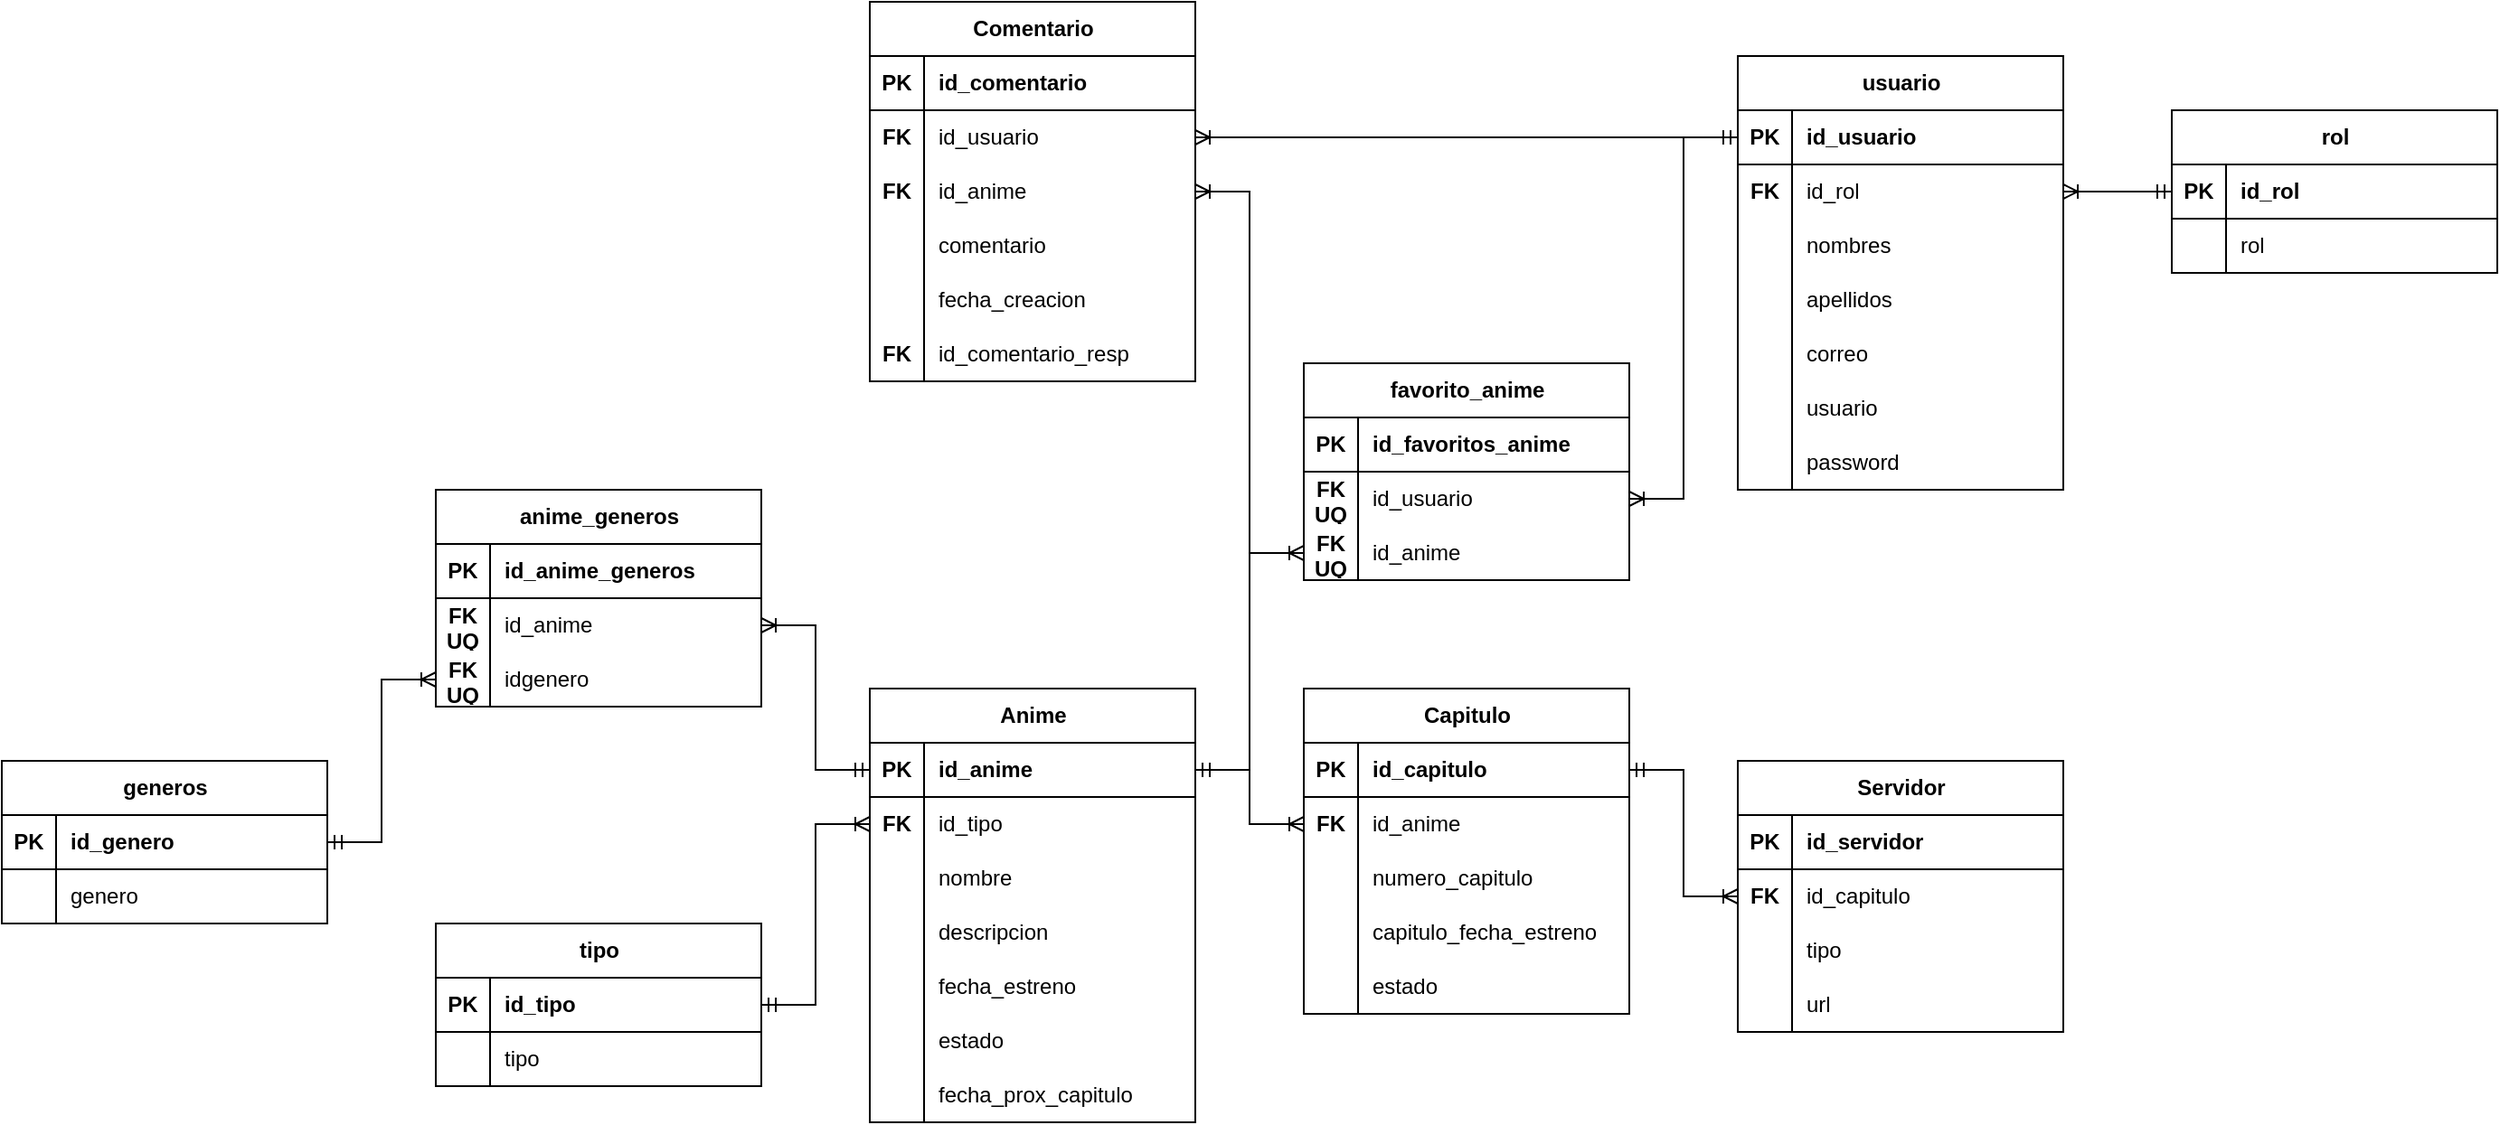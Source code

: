 <mxfile version="24.8.6">
  <diagram name="Página-1" id="NL3j0D9ZaCJG5upllOU4">
    <mxGraphModel dx="1434" dy="780" grid="1" gridSize="10" guides="1" tooltips="1" connect="1" arrows="1" fold="1" page="1" pageScale="1" pageWidth="827" pageHeight="1169" math="0" shadow="0">
      <root>
        <mxCell id="0" />
        <mxCell id="1" parent="0" />
        <mxCell id="rg1meWoK_nYqhzs-s4ua-1" value="usuario" style="shape=table;startSize=30;container=1;collapsible=1;childLayout=tableLayout;fixedRows=1;rowLines=0;fontStyle=1;align=center;resizeLast=1;html=1;shadow=0;" parent="1" vertex="1">
          <mxGeometry x="1350" y="120" width="180" height="240" as="geometry" />
        </mxCell>
        <mxCell id="rg1meWoK_nYqhzs-s4ua-2" value="" style="shape=tableRow;horizontal=0;startSize=0;swimlaneHead=0;swimlaneBody=0;fillColor=none;collapsible=0;dropTarget=0;points=[[0,0.5],[1,0.5]];portConstraint=eastwest;top=0;left=0;right=0;bottom=1;" parent="rg1meWoK_nYqhzs-s4ua-1" vertex="1">
          <mxGeometry y="30" width="180" height="30" as="geometry" />
        </mxCell>
        <mxCell id="rg1meWoK_nYqhzs-s4ua-3" value="PK" style="shape=partialRectangle;connectable=0;fillColor=none;top=0;left=0;bottom=0;right=0;fontStyle=1;overflow=hidden;whiteSpace=wrap;html=1;" parent="rg1meWoK_nYqhzs-s4ua-2" vertex="1">
          <mxGeometry width="30" height="30" as="geometry">
            <mxRectangle width="30" height="30" as="alternateBounds" />
          </mxGeometry>
        </mxCell>
        <mxCell id="rg1meWoK_nYqhzs-s4ua-4" value="id_usuario" style="shape=partialRectangle;connectable=0;fillColor=none;top=0;left=0;bottom=0;right=0;align=left;spacingLeft=6;fontStyle=1;overflow=hidden;whiteSpace=wrap;html=1;" parent="rg1meWoK_nYqhzs-s4ua-2" vertex="1">
          <mxGeometry x="30" width="150" height="30" as="geometry">
            <mxRectangle width="150" height="30" as="alternateBounds" />
          </mxGeometry>
        </mxCell>
        <mxCell id="rg1meWoK_nYqhzs-s4ua-11" value="" style="shape=tableRow;horizontal=0;startSize=0;swimlaneHead=0;swimlaneBody=0;fillColor=none;collapsible=0;dropTarget=0;points=[[0,0.5],[1,0.5]];portConstraint=eastwest;top=0;left=0;right=0;bottom=0;" parent="rg1meWoK_nYqhzs-s4ua-1" vertex="1">
          <mxGeometry y="60" width="180" height="30" as="geometry" />
        </mxCell>
        <mxCell id="rg1meWoK_nYqhzs-s4ua-12" value="&lt;b style=&quot;border-color: var(--border-color);&quot;&gt;FK&lt;/b&gt;" style="shape=partialRectangle;connectable=0;fillColor=none;top=0;left=0;bottom=0;right=0;editable=1;overflow=hidden;whiteSpace=wrap;html=1;" parent="rg1meWoK_nYqhzs-s4ua-11" vertex="1">
          <mxGeometry width="30" height="30" as="geometry">
            <mxRectangle width="30" height="30" as="alternateBounds" />
          </mxGeometry>
        </mxCell>
        <mxCell id="rg1meWoK_nYqhzs-s4ua-13" value="id_rol" style="shape=partialRectangle;connectable=0;fillColor=none;top=0;left=0;bottom=0;right=0;align=left;spacingLeft=6;overflow=hidden;whiteSpace=wrap;html=1;" parent="rg1meWoK_nYqhzs-s4ua-11" vertex="1">
          <mxGeometry x="30" width="150" height="30" as="geometry">
            <mxRectangle width="150" height="30" as="alternateBounds" />
          </mxGeometry>
        </mxCell>
        <mxCell id="rg1meWoK_nYqhzs-s4ua-27" value="" style="shape=tableRow;horizontal=0;startSize=0;swimlaneHead=0;swimlaneBody=0;fillColor=none;collapsible=0;dropTarget=0;points=[[0,0.5],[1,0.5]];portConstraint=eastwest;top=0;left=0;right=0;bottom=0;" parent="rg1meWoK_nYqhzs-s4ua-1" vertex="1">
          <mxGeometry y="90" width="180" height="30" as="geometry" />
        </mxCell>
        <mxCell id="rg1meWoK_nYqhzs-s4ua-28" value="" style="shape=partialRectangle;connectable=0;fillColor=none;top=0;left=0;bottom=0;right=0;editable=1;overflow=hidden;whiteSpace=wrap;html=1;" parent="rg1meWoK_nYqhzs-s4ua-27" vertex="1">
          <mxGeometry width="30" height="30" as="geometry">
            <mxRectangle width="30" height="30" as="alternateBounds" />
          </mxGeometry>
        </mxCell>
        <mxCell id="rg1meWoK_nYqhzs-s4ua-29" value="nombres" style="shape=partialRectangle;connectable=0;fillColor=none;top=0;left=0;bottom=0;right=0;align=left;spacingLeft=6;overflow=hidden;whiteSpace=wrap;html=1;" parent="rg1meWoK_nYqhzs-s4ua-27" vertex="1">
          <mxGeometry x="30" width="150" height="30" as="geometry">
            <mxRectangle width="150" height="30" as="alternateBounds" />
          </mxGeometry>
        </mxCell>
        <mxCell id="rg1meWoK_nYqhzs-s4ua-30" value="" style="shape=tableRow;horizontal=0;startSize=0;swimlaneHead=0;swimlaneBody=0;fillColor=none;collapsible=0;dropTarget=0;points=[[0,0.5],[1,0.5]];portConstraint=eastwest;top=0;left=0;right=0;bottom=0;" parent="rg1meWoK_nYqhzs-s4ua-1" vertex="1">
          <mxGeometry y="120" width="180" height="30" as="geometry" />
        </mxCell>
        <mxCell id="rg1meWoK_nYqhzs-s4ua-31" value="" style="shape=partialRectangle;connectable=0;fillColor=none;top=0;left=0;bottom=0;right=0;editable=1;overflow=hidden;whiteSpace=wrap;html=1;" parent="rg1meWoK_nYqhzs-s4ua-30" vertex="1">
          <mxGeometry width="30" height="30" as="geometry">
            <mxRectangle width="30" height="30" as="alternateBounds" />
          </mxGeometry>
        </mxCell>
        <mxCell id="rg1meWoK_nYqhzs-s4ua-32" value="apellidos" style="shape=partialRectangle;connectable=0;fillColor=none;top=0;left=0;bottom=0;right=0;align=left;spacingLeft=6;overflow=hidden;whiteSpace=wrap;html=1;" parent="rg1meWoK_nYqhzs-s4ua-30" vertex="1">
          <mxGeometry x="30" width="150" height="30" as="geometry">
            <mxRectangle width="150" height="30" as="alternateBounds" />
          </mxGeometry>
        </mxCell>
        <mxCell id="rg1meWoK_nYqhzs-s4ua-139" value="" style="shape=tableRow;horizontal=0;startSize=0;swimlaneHead=0;swimlaneBody=0;fillColor=none;collapsible=0;dropTarget=0;points=[[0,0.5],[1,0.5]];portConstraint=eastwest;top=0;left=0;right=0;bottom=0;" parent="rg1meWoK_nYqhzs-s4ua-1" vertex="1">
          <mxGeometry y="150" width="180" height="30" as="geometry" />
        </mxCell>
        <mxCell id="rg1meWoK_nYqhzs-s4ua-140" value="" style="shape=partialRectangle;connectable=0;fillColor=none;top=0;left=0;bottom=0;right=0;editable=1;overflow=hidden;whiteSpace=wrap;html=1;" parent="rg1meWoK_nYqhzs-s4ua-139" vertex="1">
          <mxGeometry width="30" height="30" as="geometry">
            <mxRectangle width="30" height="30" as="alternateBounds" />
          </mxGeometry>
        </mxCell>
        <mxCell id="rg1meWoK_nYqhzs-s4ua-141" value="correo" style="shape=partialRectangle;connectable=0;fillColor=none;top=0;left=0;bottom=0;right=0;align=left;spacingLeft=6;overflow=hidden;whiteSpace=wrap;html=1;" parent="rg1meWoK_nYqhzs-s4ua-139" vertex="1">
          <mxGeometry x="30" width="150" height="30" as="geometry">
            <mxRectangle width="150" height="30" as="alternateBounds" />
          </mxGeometry>
        </mxCell>
        <mxCell id="rhfE1sh0Un3qD3vmc02K-45" value="" style="shape=tableRow;horizontal=0;startSize=0;swimlaneHead=0;swimlaneBody=0;fillColor=none;collapsible=0;dropTarget=0;points=[[0,0.5],[1,0.5]];portConstraint=eastwest;top=0;left=0;right=0;bottom=0;" parent="rg1meWoK_nYqhzs-s4ua-1" vertex="1">
          <mxGeometry y="180" width="180" height="30" as="geometry" />
        </mxCell>
        <mxCell id="rhfE1sh0Un3qD3vmc02K-46" value="" style="shape=partialRectangle;connectable=0;fillColor=none;top=0;left=0;bottom=0;right=0;editable=1;overflow=hidden;whiteSpace=wrap;html=1;" parent="rhfE1sh0Un3qD3vmc02K-45" vertex="1">
          <mxGeometry width="30" height="30" as="geometry">
            <mxRectangle width="30" height="30" as="alternateBounds" />
          </mxGeometry>
        </mxCell>
        <mxCell id="rhfE1sh0Un3qD3vmc02K-47" value="usuario" style="shape=partialRectangle;connectable=0;fillColor=none;top=0;left=0;bottom=0;right=0;align=left;spacingLeft=6;overflow=hidden;whiteSpace=wrap;html=1;" parent="rhfE1sh0Un3qD3vmc02K-45" vertex="1">
          <mxGeometry x="30" width="150" height="30" as="geometry">
            <mxRectangle width="150" height="30" as="alternateBounds" />
          </mxGeometry>
        </mxCell>
        <mxCell id="rg1meWoK_nYqhzs-s4ua-142" value="" style="shape=tableRow;horizontal=0;startSize=0;swimlaneHead=0;swimlaneBody=0;fillColor=none;collapsible=0;dropTarget=0;points=[[0,0.5],[1,0.5]];portConstraint=eastwest;top=0;left=0;right=0;bottom=0;" parent="rg1meWoK_nYqhzs-s4ua-1" vertex="1">
          <mxGeometry y="210" width="180" height="30" as="geometry" />
        </mxCell>
        <mxCell id="rg1meWoK_nYqhzs-s4ua-143" value="" style="shape=partialRectangle;connectable=0;fillColor=none;top=0;left=0;bottom=0;right=0;editable=1;overflow=hidden;whiteSpace=wrap;html=1;" parent="rg1meWoK_nYqhzs-s4ua-142" vertex="1">
          <mxGeometry width="30" height="30" as="geometry">
            <mxRectangle width="30" height="30" as="alternateBounds" />
          </mxGeometry>
        </mxCell>
        <mxCell id="rg1meWoK_nYqhzs-s4ua-144" value="password" style="shape=partialRectangle;connectable=0;fillColor=none;top=0;left=0;bottom=0;right=0;align=left;spacingLeft=6;overflow=hidden;whiteSpace=wrap;html=1;" parent="rg1meWoK_nYqhzs-s4ua-142" vertex="1">
          <mxGeometry x="30" width="150" height="30" as="geometry">
            <mxRectangle width="150" height="30" as="alternateBounds" />
          </mxGeometry>
        </mxCell>
        <mxCell id="rg1meWoK_nYqhzs-s4ua-14" value="Anime" style="shape=table;startSize=30;container=1;collapsible=1;childLayout=tableLayout;fixedRows=1;rowLines=0;fontStyle=1;align=center;resizeLast=1;html=1;" parent="1" vertex="1">
          <mxGeometry x="870" y="470" width="180" height="240" as="geometry" />
        </mxCell>
        <mxCell id="rg1meWoK_nYqhzs-s4ua-15" value="" style="shape=tableRow;horizontal=0;startSize=0;swimlaneHead=0;swimlaneBody=0;fillColor=none;collapsible=0;dropTarget=0;points=[[0,0.5],[1,0.5]];portConstraint=eastwest;top=0;left=0;right=0;bottom=1;" parent="rg1meWoK_nYqhzs-s4ua-14" vertex="1">
          <mxGeometry y="30" width="180" height="30" as="geometry" />
        </mxCell>
        <mxCell id="rg1meWoK_nYqhzs-s4ua-16" value="PK" style="shape=partialRectangle;connectable=0;fillColor=none;top=0;left=0;bottom=0;right=0;fontStyle=1;overflow=hidden;whiteSpace=wrap;html=1;" parent="rg1meWoK_nYqhzs-s4ua-15" vertex="1">
          <mxGeometry width="30" height="30" as="geometry">
            <mxRectangle width="30" height="30" as="alternateBounds" />
          </mxGeometry>
        </mxCell>
        <mxCell id="rg1meWoK_nYqhzs-s4ua-17" value="id_anime" style="shape=partialRectangle;connectable=0;fillColor=none;top=0;left=0;bottom=0;right=0;align=left;spacingLeft=6;fontStyle=1;overflow=hidden;whiteSpace=wrap;html=1;" parent="rg1meWoK_nYqhzs-s4ua-15" vertex="1">
          <mxGeometry x="30" width="150" height="30" as="geometry">
            <mxRectangle width="150" height="30" as="alternateBounds" />
          </mxGeometry>
        </mxCell>
        <mxCell id="rg1meWoK_nYqhzs-s4ua-18" value="" style="shape=tableRow;horizontal=0;startSize=0;swimlaneHead=0;swimlaneBody=0;fillColor=none;collapsible=0;dropTarget=0;points=[[0,0.5],[1,0.5]];portConstraint=eastwest;top=0;left=0;right=0;bottom=0;" parent="rg1meWoK_nYqhzs-s4ua-14" vertex="1">
          <mxGeometry y="60" width="180" height="30" as="geometry" />
        </mxCell>
        <mxCell id="rg1meWoK_nYqhzs-s4ua-19" value="&lt;b style=&quot;border-color: var(--border-color);&quot;&gt;FK&lt;/b&gt;" style="shape=partialRectangle;connectable=0;fillColor=none;top=0;left=0;bottom=0;right=0;editable=1;overflow=hidden;whiteSpace=wrap;html=1;" parent="rg1meWoK_nYqhzs-s4ua-18" vertex="1">
          <mxGeometry width="30" height="30" as="geometry">
            <mxRectangle width="30" height="30" as="alternateBounds" />
          </mxGeometry>
        </mxCell>
        <mxCell id="rg1meWoK_nYqhzs-s4ua-20" value="id_tipo" style="shape=partialRectangle;connectable=0;fillColor=none;top=0;left=0;bottom=0;right=0;align=left;spacingLeft=6;overflow=hidden;whiteSpace=wrap;html=1;" parent="rg1meWoK_nYqhzs-s4ua-18" vertex="1">
          <mxGeometry x="30" width="150" height="30" as="geometry">
            <mxRectangle width="150" height="30" as="alternateBounds" />
          </mxGeometry>
        </mxCell>
        <mxCell id="rg1meWoK_nYqhzs-s4ua-21" value="" style="shape=tableRow;horizontal=0;startSize=0;swimlaneHead=0;swimlaneBody=0;fillColor=none;collapsible=0;dropTarget=0;points=[[0,0.5],[1,0.5]];portConstraint=eastwest;top=0;left=0;right=0;bottom=0;" parent="rg1meWoK_nYqhzs-s4ua-14" vertex="1">
          <mxGeometry y="90" width="180" height="30" as="geometry" />
        </mxCell>
        <mxCell id="rg1meWoK_nYqhzs-s4ua-22" value="" style="shape=partialRectangle;connectable=0;fillColor=none;top=0;left=0;bottom=0;right=0;editable=1;overflow=hidden;whiteSpace=wrap;html=1;" parent="rg1meWoK_nYqhzs-s4ua-21" vertex="1">
          <mxGeometry width="30" height="30" as="geometry">
            <mxRectangle width="30" height="30" as="alternateBounds" />
          </mxGeometry>
        </mxCell>
        <mxCell id="rg1meWoK_nYqhzs-s4ua-23" value="nombre" style="shape=partialRectangle;connectable=0;fillColor=none;top=0;left=0;bottom=0;right=0;align=left;spacingLeft=6;overflow=hidden;whiteSpace=wrap;html=1;" parent="rg1meWoK_nYqhzs-s4ua-21" vertex="1">
          <mxGeometry x="30" width="150" height="30" as="geometry">
            <mxRectangle width="150" height="30" as="alternateBounds" />
          </mxGeometry>
        </mxCell>
        <mxCell id="rg1meWoK_nYqhzs-s4ua-24" value="" style="shape=tableRow;horizontal=0;startSize=0;swimlaneHead=0;swimlaneBody=0;fillColor=none;collapsible=0;dropTarget=0;points=[[0,0.5],[1,0.5]];portConstraint=eastwest;top=0;left=0;right=0;bottom=0;" parent="rg1meWoK_nYqhzs-s4ua-14" vertex="1">
          <mxGeometry y="120" width="180" height="30" as="geometry" />
        </mxCell>
        <mxCell id="rg1meWoK_nYqhzs-s4ua-25" value="" style="shape=partialRectangle;connectable=0;fillColor=none;top=0;left=0;bottom=0;right=0;editable=1;overflow=hidden;whiteSpace=wrap;html=1;" parent="rg1meWoK_nYqhzs-s4ua-24" vertex="1">
          <mxGeometry width="30" height="30" as="geometry">
            <mxRectangle width="30" height="30" as="alternateBounds" />
          </mxGeometry>
        </mxCell>
        <mxCell id="rg1meWoK_nYqhzs-s4ua-26" value="descripcion" style="shape=partialRectangle;connectable=0;fillColor=none;top=0;left=0;bottom=0;right=0;align=left;spacingLeft=6;overflow=hidden;whiteSpace=wrap;html=1;" parent="rg1meWoK_nYqhzs-s4ua-24" vertex="1">
          <mxGeometry x="30" width="150" height="30" as="geometry">
            <mxRectangle width="150" height="30" as="alternateBounds" />
          </mxGeometry>
        </mxCell>
        <mxCell id="WDnofz78Pe2h-S-FUAp6-77" value="" style="shape=tableRow;horizontal=0;startSize=0;swimlaneHead=0;swimlaneBody=0;fillColor=none;collapsible=0;dropTarget=0;points=[[0,0.5],[1,0.5]];portConstraint=eastwest;top=0;left=0;right=0;bottom=0;" parent="rg1meWoK_nYqhzs-s4ua-14" vertex="1">
          <mxGeometry y="150" width="180" height="30" as="geometry" />
        </mxCell>
        <mxCell id="WDnofz78Pe2h-S-FUAp6-78" value="" style="shape=partialRectangle;connectable=0;fillColor=none;top=0;left=0;bottom=0;right=0;editable=1;overflow=hidden;whiteSpace=wrap;html=1;" parent="WDnofz78Pe2h-S-FUAp6-77" vertex="1">
          <mxGeometry width="30" height="30" as="geometry">
            <mxRectangle width="30" height="30" as="alternateBounds" />
          </mxGeometry>
        </mxCell>
        <mxCell id="WDnofz78Pe2h-S-FUAp6-79" value="fecha_estreno" style="shape=partialRectangle;connectable=0;fillColor=none;top=0;left=0;bottom=0;right=0;align=left;spacingLeft=6;overflow=hidden;whiteSpace=wrap;html=1;" parent="WDnofz78Pe2h-S-FUAp6-77" vertex="1">
          <mxGeometry x="30" width="150" height="30" as="geometry">
            <mxRectangle width="150" height="30" as="alternateBounds" />
          </mxGeometry>
        </mxCell>
        <mxCell id="rg1meWoK_nYqhzs-s4ua-33" value="" style="shape=tableRow;horizontal=0;startSize=0;swimlaneHead=0;swimlaneBody=0;fillColor=none;collapsible=0;dropTarget=0;points=[[0,0.5],[1,0.5]];portConstraint=eastwest;top=0;left=0;right=0;bottom=0;" parent="rg1meWoK_nYqhzs-s4ua-14" vertex="1">
          <mxGeometry y="180" width="180" height="30" as="geometry" />
        </mxCell>
        <mxCell id="rg1meWoK_nYqhzs-s4ua-34" value="" style="shape=partialRectangle;connectable=0;fillColor=none;top=0;left=0;bottom=0;right=0;editable=1;overflow=hidden;whiteSpace=wrap;html=1;" parent="rg1meWoK_nYqhzs-s4ua-33" vertex="1">
          <mxGeometry width="30" height="30" as="geometry">
            <mxRectangle width="30" height="30" as="alternateBounds" />
          </mxGeometry>
        </mxCell>
        <mxCell id="rg1meWoK_nYqhzs-s4ua-35" value="estado" style="shape=partialRectangle;connectable=0;fillColor=none;top=0;left=0;bottom=0;right=0;align=left;spacingLeft=6;overflow=hidden;whiteSpace=wrap;html=1;" parent="rg1meWoK_nYqhzs-s4ua-33" vertex="1">
          <mxGeometry x="30" width="150" height="30" as="geometry">
            <mxRectangle width="150" height="30" as="alternateBounds" />
          </mxGeometry>
        </mxCell>
        <mxCell id="-SBsQ-SHqt3UTnk3-c8H-41" value="" style="shape=tableRow;horizontal=0;startSize=0;swimlaneHead=0;swimlaneBody=0;fillColor=none;collapsible=0;dropTarget=0;points=[[0,0.5],[1,0.5]];portConstraint=eastwest;top=0;left=0;right=0;bottom=0;" vertex="1" parent="rg1meWoK_nYqhzs-s4ua-14">
          <mxGeometry y="210" width="180" height="30" as="geometry" />
        </mxCell>
        <mxCell id="-SBsQ-SHqt3UTnk3-c8H-42" value="" style="shape=partialRectangle;connectable=0;fillColor=none;top=0;left=0;bottom=0;right=0;editable=1;overflow=hidden;whiteSpace=wrap;html=1;" vertex="1" parent="-SBsQ-SHqt3UTnk3-c8H-41">
          <mxGeometry width="30" height="30" as="geometry">
            <mxRectangle width="30" height="30" as="alternateBounds" />
          </mxGeometry>
        </mxCell>
        <mxCell id="-SBsQ-SHqt3UTnk3-c8H-43" value="fecha_prox_capitulo" style="shape=partialRectangle;connectable=0;fillColor=none;top=0;left=0;bottom=0;right=0;align=left;spacingLeft=6;overflow=hidden;whiteSpace=wrap;html=1;" vertex="1" parent="-SBsQ-SHqt3UTnk3-c8H-41">
          <mxGeometry x="30" width="150" height="30" as="geometry">
            <mxRectangle width="150" height="30" as="alternateBounds" />
          </mxGeometry>
        </mxCell>
        <mxCell id="rg1meWoK_nYqhzs-s4ua-70" value="anime_generos" style="shape=table;startSize=30;container=1;collapsible=1;childLayout=tableLayout;fixedRows=1;rowLines=0;fontStyle=1;align=center;resizeLast=1;html=1;" parent="1" vertex="1">
          <mxGeometry x="630" y="360" width="180" height="120" as="geometry" />
        </mxCell>
        <mxCell id="rg1meWoK_nYqhzs-s4ua-71" value="" style="shape=tableRow;horizontal=0;startSize=0;swimlaneHead=0;swimlaneBody=0;fillColor=none;collapsible=0;dropTarget=0;points=[[0,0.5],[1,0.5]];portConstraint=eastwest;top=0;left=0;right=0;bottom=1;" parent="rg1meWoK_nYqhzs-s4ua-70" vertex="1">
          <mxGeometry y="30" width="180" height="30" as="geometry" />
        </mxCell>
        <mxCell id="rg1meWoK_nYqhzs-s4ua-72" value="PK" style="shape=partialRectangle;connectable=0;fillColor=none;top=0;left=0;bottom=0;right=0;fontStyle=1;overflow=hidden;whiteSpace=wrap;html=1;" parent="rg1meWoK_nYqhzs-s4ua-71" vertex="1">
          <mxGeometry width="30" height="30" as="geometry">
            <mxRectangle width="30" height="30" as="alternateBounds" />
          </mxGeometry>
        </mxCell>
        <mxCell id="rg1meWoK_nYqhzs-s4ua-73" value="id_anime_generos" style="shape=partialRectangle;connectable=0;fillColor=none;top=0;left=0;bottom=0;right=0;align=left;spacingLeft=6;fontStyle=1;overflow=hidden;whiteSpace=wrap;html=1;" parent="rg1meWoK_nYqhzs-s4ua-71" vertex="1">
          <mxGeometry x="30" width="150" height="30" as="geometry">
            <mxRectangle width="150" height="30" as="alternateBounds" />
          </mxGeometry>
        </mxCell>
        <mxCell id="rg1meWoK_nYqhzs-s4ua-74" value="" style="shape=tableRow;horizontal=0;startSize=0;swimlaneHead=0;swimlaneBody=0;fillColor=none;collapsible=0;dropTarget=0;points=[[0,0.5],[1,0.5]];portConstraint=eastwest;top=0;left=0;right=0;bottom=0;" parent="rg1meWoK_nYqhzs-s4ua-70" vertex="1">
          <mxGeometry y="60" width="180" height="30" as="geometry" />
        </mxCell>
        <mxCell id="rg1meWoK_nYqhzs-s4ua-75" value="&lt;b&gt;FK UQ&lt;/b&gt;" style="shape=partialRectangle;connectable=0;fillColor=none;top=0;left=0;bottom=0;right=0;editable=1;overflow=hidden;whiteSpace=wrap;html=1;" parent="rg1meWoK_nYqhzs-s4ua-74" vertex="1">
          <mxGeometry width="30" height="30" as="geometry">
            <mxRectangle width="30" height="30" as="alternateBounds" />
          </mxGeometry>
        </mxCell>
        <mxCell id="rg1meWoK_nYqhzs-s4ua-76" value="id_anime" style="shape=partialRectangle;connectable=0;fillColor=none;top=0;left=0;bottom=0;right=0;align=left;spacingLeft=6;overflow=hidden;whiteSpace=wrap;html=1;" parent="rg1meWoK_nYqhzs-s4ua-74" vertex="1">
          <mxGeometry x="30" width="150" height="30" as="geometry">
            <mxRectangle width="150" height="30" as="alternateBounds" />
          </mxGeometry>
        </mxCell>
        <mxCell id="WDnofz78Pe2h-S-FUAp6-80" value="" style="shape=tableRow;horizontal=0;startSize=0;swimlaneHead=0;swimlaneBody=0;fillColor=none;collapsible=0;dropTarget=0;points=[[0,0.5],[1,0.5]];portConstraint=eastwest;top=0;left=0;right=0;bottom=0;" parent="rg1meWoK_nYqhzs-s4ua-70" vertex="1">
          <mxGeometry y="90" width="180" height="30" as="geometry" />
        </mxCell>
        <mxCell id="WDnofz78Pe2h-S-FUAp6-81" value="&lt;b&gt;FK UQ&lt;/b&gt;" style="shape=partialRectangle;connectable=0;fillColor=none;top=0;left=0;bottom=0;right=0;editable=1;overflow=hidden;whiteSpace=wrap;html=1;" parent="WDnofz78Pe2h-S-FUAp6-80" vertex="1">
          <mxGeometry width="30" height="30" as="geometry">
            <mxRectangle width="30" height="30" as="alternateBounds" />
          </mxGeometry>
        </mxCell>
        <mxCell id="WDnofz78Pe2h-S-FUAp6-82" value="idgenero" style="shape=partialRectangle;connectable=0;fillColor=none;top=0;left=0;bottom=0;right=0;align=left;spacingLeft=6;overflow=hidden;whiteSpace=wrap;html=1;" parent="WDnofz78Pe2h-S-FUAp6-80" vertex="1">
          <mxGeometry x="30" width="150" height="30" as="geometry">
            <mxRectangle width="150" height="30" as="alternateBounds" />
          </mxGeometry>
        </mxCell>
        <mxCell id="rg1meWoK_nYqhzs-s4ua-84" value="generos" style="shape=table;startSize=30;container=1;collapsible=1;childLayout=tableLayout;fixedRows=1;rowLines=0;fontStyle=1;align=center;resizeLast=1;html=1;" parent="1" vertex="1">
          <mxGeometry x="390" y="510" width="180" height="90" as="geometry" />
        </mxCell>
        <mxCell id="rg1meWoK_nYqhzs-s4ua-85" value="" style="shape=tableRow;horizontal=0;startSize=0;swimlaneHead=0;swimlaneBody=0;fillColor=none;collapsible=0;dropTarget=0;points=[[0,0.5],[1,0.5]];portConstraint=eastwest;top=0;left=0;right=0;bottom=1;" parent="rg1meWoK_nYqhzs-s4ua-84" vertex="1">
          <mxGeometry y="30" width="180" height="30" as="geometry" />
        </mxCell>
        <mxCell id="rg1meWoK_nYqhzs-s4ua-86" value="PK" style="shape=partialRectangle;connectable=0;fillColor=none;top=0;left=0;bottom=0;right=0;fontStyle=1;overflow=hidden;whiteSpace=wrap;html=1;" parent="rg1meWoK_nYqhzs-s4ua-85" vertex="1">
          <mxGeometry width="30" height="30" as="geometry">
            <mxRectangle width="30" height="30" as="alternateBounds" />
          </mxGeometry>
        </mxCell>
        <mxCell id="rg1meWoK_nYqhzs-s4ua-87" value="id_genero" style="shape=partialRectangle;connectable=0;fillColor=none;top=0;left=0;bottom=0;right=0;align=left;spacingLeft=6;fontStyle=1;overflow=hidden;whiteSpace=wrap;html=1;" parent="rg1meWoK_nYqhzs-s4ua-85" vertex="1">
          <mxGeometry x="30" width="150" height="30" as="geometry">
            <mxRectangle width="150" height="30" as="alternateBounds" />
          </mxGeometry>
        </mxCell>
        <mxCell id="rg1meWoK_nYqhzs-s4ua-88" value="" style="shape=tableRow;horizontal=0;startSize=0;swimlaneHead=0;swimlaneBody=0;fillColor=none;collapsible=0;dropTarget=0;points=[[0,0.5],[1,0.5]];portConstraint=eastwest;top=0;left=0;right=0;bottom=0;" parent="rg1meWoK_nYqhzs-s4ua-84" vertex="1">
          <mxGeometry y="60" width="180" height="30" as="geometry" />
        </mxCell>
        <mxCell id="rg1meWoK_nYqhzs-s4ua-89" value="" style="shape=partialRectangle;connectable=0;fillColor=none;top=0;left=0;bottom=0;right=0;editable=1;overflow=hidden;whiteSpace=wrap;html=1;" parent="rg1meWoK_nYqhzs-s4ua-88" vertex="1">
          <mxGeometry width="30" height="30" as="geometry">
            <mxRectangle width="30" height="30" as="alternateBounds" />
          </mxGeometry>
        </mxCell>
        <mxCell id="rg1meWoK_nYqhzs-s4ua-90" value="genero" style="shape=partialRectangle;connectable=0;fillColor=none;top=0;left=0;bottom=0;right=0;align=left;spacingLeft=6;overflow=hidden;whiteSpace=wrap;html=1;" parent="rg1meWoK_nYqhzs-s4ua-88" vertex="1">
          <mxGeometry x="30" width="150" height="30" as="geometry">
            <mxRectangle width="150" height="30" as="alternateBounds" />
          </mxGeometry>
        </mxCell>
        <mxCell id="rg1meWoK_nYqhzs-s4ua-92" value="Capitulo" style="shape=table;startSize=30;container=1;collapsible=1;childLayout=tableLayout;fixedRows=1;rowLines=0;fontStyle=1;align=center;resizeLast=1;html=1;" parent="1" vertex="1">
          <mxGeometry x="1110" y="470" width="180" height="180" as="geometry" />
        </mxCell>
        <mxCell id="rg1meWoK_nYqhzs-s4ua-93" value="" style="shape=tableRow;horizontal=0;startSize=0;swimlaneHead=0;swimlaneBody=0;fillColor=none;collapsible=0;dropTarget=0;points=[[0,0.5],[1,0.5]];portConstraint=eastwest;top=0;left=0;right=0;bottom=1;" parent="rg1meWoK_nYqhzs-s4ua-92" vertex="1">
          <mxGeometry y="30" width="180" height="30" as="geometry" />
        </mxCell>
        <mxCell id="rg1meWoK_nYqhzs-s4ua-94" value="PK" style="shape=partialRectangle;connectable=0;fillColor=none;top=0;left=0;bottom=0;right=0;fontStyle=1;overflow=hidden;whiteSpace=wrap;html=1;" parent="rg1meWoK_nYqhzs-s4ua-93" vertex="1">
          <mxGeometry width="30" height="30" as="geometry">
            <mxRectangle width="30" height="30" as="alternateBounds" />
          </mxGeometry>
        </mxCell>
        <mxCell id="rg1meWoK_nYqhzs-s4ua-95" value="id_capitulo" style="shape=partialRectangle;connectable=0;fillColor=none;top=0;left=0;bottom=0;right=0;align=left;spacingLeft=6;fontStyle=1;overflow=hidden;whiteSpace=wrap;html=1;" parent="rg1meWoK_nYqhzs-s4ua-93" vertex="1">
          <mxGeometry x="30" width="150" height="30" as="geometry">
            <mxRectangle width="150" height="30" as="alternateBounds" />
          </mxGeometry>
        </mxCell>
        <mxCell id="rg1meWoK_nYqhzs-s4ua-96" value="" style="shape=tableRow;horizontal=0;startSize=0;swimlaneHead=0;swimlaneBody=0;fillColor=none;collapsible=0;dropTarget=0;points=[[0,0.5],[1,0.5]];portConstraint=eastwest;top=0;left=0;right=0;bottom=0;" parent="rg1meWoK_nYqhzs-s4ua-92" vertex="1">
          <mxGeometry y="60" width="180" height="30" as="geometry" />
        </mxCell>
        <mxCell id="rg1meWoK_nYqhzs-s4ua-97" value="&lt;b style=&quot;border-color: var(--border-color);&quot;&gt;FK&lt;/b&gt;" style="shape=partialRectangle;connectable=0;fillColor=none;top=0;left=0;bottom=0;right=0;editable=1;overflow=hidden;whiteSpace=wrap;html=1;" parent="rg1meWoK_nYqhzs-s4ua-96" vertex="1">
          <mxGeometry width="30" height="30" as="geometry">
            <mxRectangle width="30" height="30" as="alternateBounds" />
          </mxGeometry>
        </mxCell>
        <mxCell id="rg1meWoK_nYqhzs-s4ua-98" value="id_anime" style="shape=partialRectangle;connectable=0;fillColor=none;top=0;left=0;bottom=0;right=0;align=left;spacingLeft=6;overflow=hidden;whiteSpace=wrap;html=1;" parent="rg1meWoK_nYqhzs-s4ua-96" vertex="1">
          <mxGeometry x="30" width="150" height="30" as="geometry">
            <mxRectangle width="150" height="30" as="alternateBounds" />
          </mxGeometry>
        </mxCell>
        <mxCell id="rg1meWoK_nYqhzs-s4ua-99" value="" style="shape=tableRow;horizontal=0;startSize=0;swimlaneHead=0;swimlaneBody=0;fillColor=none;collapsible=0;dropTarget=0;points=[[0,0.5],[1,0.5]];portConstraint=eastwest;top=0;left=0;right=0;bottom=0;" parent="rg1meWoK_nYqhzs-s4ua-92" vertex="1">
          <mxGeometry y="90" width="180" height="30" as="geometry" />
        </mxCell>
        <mxCell id="rg1meWoK_nYqhzs-s4ua-100" value="" style="shape=partialRectangle;connectable=0;fillColor=none;top=0;left=0;bottom=0;right=0;editable=1;overflow=hidden;whiteSpace=wrap;html=1;" parent="rg1meWoK_nYqhzs-s4ua-99" vertex="1">
          <mxGeometry width="30" height="30" as="geometry">
            <mxRectangle width="30" height="30" as="alternateBounds" />
          </mxGeometry>
        </mxCell>
        <mxCell id="rg1meWoK_nYqhzs-s4ua-101" value="numero_capitulo" style="shape=partialRectangle;connectable=0;fillColor=none;top=0;left=0;bottom=0;right=0;align=left;spacingLeft=6;overflow=hidden;whiteSpace=wrap;html=1;" parent="rg1meWoK_nYqhzs-s4ua-99" vertex="1">
          <mxGeometry x="30" width="150" height="30" as="geometry">
            <mxRectangle width="150" height="30" as="alternateBounds" />
          </mxGeometry>
        </mxCell>
        <mxCell id="rg1meWoK_nYqhzs-s4ua-102" value="" style="shape=tableRow;horizontal=0;startSize=0;swimlaneHead=0;swimlaneBody=0;fillColor=none;collapsible=0;dropTarget=0;points=[[0,0.5],[1,0.5]];portConstraint=eastwest;top=0;left=0;right=0;bottom=0;" parent="rg1meWoK_nYqhzs-s4ua-92" vertex="1">
          <mxGeometry y="120" width="180" height="30" as="geometry" />
        </mxCell>
        <mxCell id="rg1meWoK_nYqhzs-s4ua-103" value="" style="shape=partialRectangle;connectable=0;fillColor=none;top=0;left=0;bottom=0;right=0;editable=1;overflow=hidden;whiteSpace=wrap;html=1;" parent="rg1meWoK_nYqhzs-s4ua-102" vertex="1">
          <mxGeometry width="30" height="30" as="geometry">
            <mxRectangle width="30" height="30" as="alternateBounds" />
          </mxGeometry>
        </mxCell>
        <mxCell id="rg1meWoK_nYqhzs-s4ua-104" value="capitulo_fecha_estreno" style="shape=partialRectangle;connectable=0;fillColor=none;top=0;left=0;bottom=0;right=0;align=left;spacingLeft=6;overflow=hidden;whiteSpace=wrap;html=1;" parent="rg1meWoK_nYqhzs-s4ua-102" vertex="1">
          <mxGeometry x="30" width="150" height="30" as="geometry">
            <mxRectangle width="150" height="30" as="alternateBounds" />
          </mxGeometry>
        </mxCell>
        <mxCell id="rhfE1sh0Un3qD3vmc02K-53" value="" style="shape=tableRow;horizontal=0;startSize=0;swimlaneHead=0;swimlaneBody=0;fillColor=none;collapsible=0;dropTarget=0;points=[[0,0.5],[1,0.5]];portConstraint=eastwest;top=0;left=0;right=0;bottom=0;" parent="rg1meWoK_nYqhzs-s4ua-92" vertex="1">
          <mxGeometry y="150" width="180" height="30" as="geometry" />
        </mxCell>
        <mxCell id="rhfE1sh0Un3qD3vmc02K-54" value="" style="shape=partialRectangle;connectable=0;fillColor=none;top=0;left=0;bottom=0;right=0;editable=1;overflow=hidden;whiteSpace=wrap;html=1;" parent="rhfE1sh0Un3qD3vmc02K-53" vertex="1">
          <mxGeometry width="30" height="30" as="geometry">
            <mxRectangle width="30" height="30" as="alternateBounds" />
          </mxGeometry>
        </mxCell>
        <mxCell id="rhfE1sh0Un3qD3vmc02K-55" value="estado" style="shape=partialRectangle;connectable=0;fillColor=none;top=0;left=0;bottom=0;right=0;align=left;spacingLeft=6;overflow=hidden;whiteSpace=wrap;html=1;" parent="rhfE1sh0Un3qD3vmc02K-53" vertex="1">
          <mxGeometry x="30" width="150" height="30" as="geometry">
            <mxRectangle width="150" height="30" as="alternateBounds" />
          </mxGeometry>
        </mxCell>
        <mxCell id="rg1meWoK_nYqhzs-s4ua-111" value="Servidor" style="shape=table;startSize=30;container=1;collapsible=1;childLayout=tableLayout;fixedRows=1;rowLines=0;fontStyle=1;align=center;resizeLast=1;html=1;" parent="1" vertex="1">
          <mxGeometry x="1350" y="510" width="180" height="150" as="geometry" />
        </mxCell>
        <mxCell id="rg1meWoK_nYqhzs-s4ua-112" value="" style="shape=tableRow;horizontal=0;startSize=0;swimlaneHead=0;swimlaneBody=0;fillColor=none;collapsible=0;dropTarget=0;points=[[0,0.5],[1,0.5]];portConstraint=eastwest;top=0;left=0;right=0;bottom=1;" parent="rg1meWoK_nYqhzs-s4ua-111" vertex="1">
          <mxGeometry y="30" width="180" height="30" as="geometry" />
        </mxCell>
        <mxCell id="rg1meWoK_nYqhzs-s4ua-113" value="PK" style="shape=partialRectangle;connectable=0;fillColor=none;top=0;left=0;bottom=0;right=0;fontStyle=1;overflow=hidden;whiteSpace=wrap;html=1;" parent="rg1meWoK_nYqhzs-s4ua-112" vertex="1">
          <mxGeometry width="30" height="30" as="geometry">
            <mxRectangle width="30" height="30" as="alternateBounds" />
          </mxGeometry>
        </mxCell>
        <mxCell id="rg1meWoK_nYqhzs-s4ua-114" value="id_servidor" style="shape=partialRectangle;connectable=0;fillColor=none;top=0;left=0;bottom=0;right=0;align=left;spacingLeft=6;fontStyle=1;overflow=hidden;whiteSpace=wrap;html=1;" parent="rg1meWoK_nYqhzs-s4ua-112" vertex="1">
          <mxGeometry x="30" width="150" height="30" as="geometry">
            <mxRectangle width="150" height="30" as="alternateBounds" />
          </mxGeometry>
        </mxCell>
        <mxCell id="rg1meWoK_nYqhzs-s4ua-115" value="" style="shape=tableRow;horizontal=0;startSize=0;swimlaneHead=0;swimlaneBody=0;fillColor=none;collapsible=0;dropTarget=0;points=[[0,0.5],[1,0.5]];portConstraint=eastwest;top=0;left=0;right=0;bottom=0;" parent="rg1meWoK_nYqhzs-s4ua-111" vertex="1">
          <mxGeometry y="60" width="180" height="30" as="geometry" />
        </mxCell>
        <mxCell id="rg1meWoK_nYqhzs-s4ua-116" value="&lt;b&gt;FK&lt;/b&gt;" style="shape=partialRectangle;connectable=0;fillColor=none;top=0;left=0;bottom=0;right=0;editable=1;overflow=hidden;whiteSpace=wrap;html=1;" parent="rg1meWoK_nYqhzs-s4ua-115" vertex="1">
          <mxGeometry width="30" height="30" as="geometry">
            <mxRectangle width="30" height="30" as="alternateBounds" />
          </mxGeometry>
        </mxCell>
        <mxCell id="rg1meWoK_nYqhzs-s4ua-117" value="id_capitulo" style="shape=partialRectangle;connectable=0;fillColor=none;top=0;left=0;bottom=0;right=0;align=left;spacingLeft=6;overflow=hidden;whiteSpace=wrap;html=1;" parent="rg1meWoK_nYqhzs-s4ua-115" vertex="1">
          <mxGeometry x="30" width="150" height="30" as="geometry">
            <mxRectangle width="150" height="30" as="alternateBounds" />
          </mxGeometry>
        </mxCell>
        <mxCell id="WDnofz78Pe2h-S-FUAp6-61" value="" style="shape=tableRow;horizontal=0;startSize=0;swimlaneHead=0;swimlaneBody=0;fillColor=none;collapsible=0;dropTarget=0;points=[[0,0.5],[1,0.5]];portConstraint=eastwest;top=0;left=0;right=0;bottom=0;" parent="rg1meWoK_nYqhzs-s4ua-111" vertex="1">
          <mxGeometry y="90" width="180" height="30" as="geometry" />
        </mxCell>
        <mxCell id="WDnofz78Pe2h-S-FUAp6-62" value="" style="shape=partialRectangle;connectable=0;fillColor=none;top=0;left=0;bottom=0;right=0;editable=1;overflow=hidden;whiteSpace=wrap;html=1;" parent="WDnofz78Pe2h-S-FUAp6-61" vertex="1">
          <mxGeometry width="30" height="30" as="geometry">
            <mxRectangle width="30" height="30" as="alternateBounds" />
          </mxGeometry>
        </mxCell>
        <mxCell id="WDnofz78Pe2h-S-FUAp6-63" value="tipo" style="shape=partialRectangle;connectable=0;fillColor=none;top=0;left=0;bottom=0;right=0;align=left;spacingLeft=6;overflow=hidden;whiteSpace=wrap;html=1;" parent="WDnofz78Pe2h-S-FUAp6-61" vertex="1">
          <mxGeometry x="30" width="150" height="30" as="geometry">
            <mxRectangle width="150" height="30" as="alternateBounds" />
          </mxGeometry>
        </mxCell>
        <mxCell id="-SBsQ-SHqt3UTnk3-c8H-47" value="" style="shape=tableRow;horizontal=0;startSize=0;swimlaneHead=0;swimlaneBody=0;fillColor=none;collapsible=0;dropTarget=0;points=[[0,0.5],[1,0.5]];portConstraint=eastwest;top=0;left=0;right=0;bottom=0;" vertex="1" parent="rg1meWoK_nYqhzs-s4ua-111">
          <mxGeometry y="120" width="180" height="30" as="geometry" />
        </mxCell>
        <mxCell id="-SBsQ-SHqt3UTnk3-c8H-48" value="" style="shape=partialRectangle;connectable=0;fillColor=none;top=0;left=0;bottom=0;right=0;editable=1;overflow=hidden;whiteSpace=wrap;html=1;" vertex="1" parent="-SBsQ-SHqt3UTnk3-c8H-47">
          <mxGeometry width="30" height="30" as="geometry">
            <mxRectangle width="30" height="30" as="alternateBounds" />
          </mxGeometry>
        </mxCell>
        <mxCell id="-SBsQ-SHqt3UTnk3-c8H-49" value="url" style="shape=partialRectangle;connectable=0;fillColor=none;top=0;left=0;bottom=0;right=0;align=left;spacingLeft=6;overflow=hidden;whiteSpace=wrap;html=1;" vertex="1" parent="-SBsQ-SHqt3UTnk3-c8H-47">
          <mxGeometry x="30" width="150" height="30" as="geometry">
            <mxRectangle width="150" height="30" as="alternateBounds" />
          </mxGeometry>
        </mxCell>
        <mxCell id="rg1meWoK_nYqhzs-s4ua-138" value="" style="edgeStyle=entityRelationEdgeStyle;fontSize=12;html=1;endArrow=ERoneToMany;startArrow=ERmandOne;rounded=0;" parent="1" source="rg1meWoK_nYqhzs-s4ua-15" target="rg1meWoK_nYqhzs-s4ua-96" edge="1">
          <mxGeometry width="100" height="100" relative="1" as="geometry">
            <mxPoint x="230" y="560" as="sourcePoint" />
            <mxPoint x="330" y="460" as="targetPoint" />
          </mxGeometry>
        </mxCell>
        <mxCell id="WDnofz78Pe2h-S-FUAp6-23" value="favorito_anime" style="shape=table;startSize=30;container=1;collapsible=1;childLayout=tableLayout;fixedRows=1;rowLines=0;fontStyle=1;align=center;resizeLast=1;html=1;" parent="1" vertex="1">
          <mxGeometry x="1110" y="290" width="180" height="120" as="geometry" />
        </mxCell>
        <mxCell id="WDnofz78Pe2h-S-FUAp6-24" value="" style="shape=tableRow;horizontal=0;startSize=0;swimlaneHead=0;swimlaneBody=0;fillColor=none;collapsible=0;dropTarget=0;points=[[0,0.5],[1,0.5]];portConstraint=eastwest;top=0;left=0;right=0;bottom=1;" parent="WDnofz78Pe2h-S-FUAp6-23" vertex="1">
          <mxGeometry y="30" width="180" height="30" as="geometry" />
        </mxCell>
        <mxCell id="WDnofz78Pe2h-S-FUAp6-25" value="PK" style="shape=partialRectangle;connectable=0;fillColor=none;top=0;left=0;bottom=0;right=0;fontStyle=1;overflow=hidden;whiteSpace=wrap;html=1;" parent="WDnofz78Pe2h-S-FUAp6-24" vertex="1">
          <mxGeometry width="30" height="30" as="geometry">
            <mxRectangle width="30" height="30" as="alternateBounds" />
          </mxGeometry>
        </mxCell>
        <mxCell id="WDnofz78Pe2h-S-FUAp6-26" value="id_favoritos_anime" style="shape=partialRectangle;connectable=0;fillColor=none;top=0;left=0;bottom=0;right=0;align=left;spacingLeft=6;fontStyle=1;overflow=hidden;whiteSpace=wrap;html=1;" parent="WDnofz78Pe2h-S-FUAp6-24" vertex="1">
          <mxGeometry x="30" width="150" height="30" as="geometry">
            <mxRectangle width="150" height="30" as="alternateBounds" />
          </mxGeometry>
        </mxCell>
        <mxCell id="WDnofz78Pe2h-S-FUAp6-27" value="" style="shape=tableRow;horizontal=0;startSize=0;swimlaneHead=0;swimlaneBody=0;fillColor=none;collapsible=0;dropTarget=0;points=[[0,0.5],[1,0.5]];portConstraint=eastwest;top=0;left=0;right=0;bottom=0;" parent="WDnofz78Pe2h-S-FUAp6-23" vertex="1">
          <mxGeometry y="60" width="180" height="30" as="geometry" />
        </mxCell>
        <mxCell id="WDnofz78Pe2h-S-FUAp6-28" value="&lt;b style=&quot;border-color: var(--border-color);&quot;&gt;FK UQ&lt;/b&gt;" style="shape=partialRectangle;connectable=0;fillColor=none;top=0;left=0;bottom=0;right=0;editable=1;overflow=hidden;whiteSpace=wrap;html=1;" parent="WDnofz78Pe2h-S-FUAp6-27" vertex="1">
          <mxGeometry width="30" height="30" as="geometry">
            <mxRectangle width="30" height="30" as="alternateBounds" />
          </mxGeometry>
        </mxCell>
        <mxCell id="WDnofz78Pe2h-S-FUAp6-29" value="id_usuario" style="shape=partialRectangle;connectable=0;fillColor=none;top=0;left=0;bottom=0;right=0;align=left;spacingLeft=6;overflow=hidden;whiteSpace=wrap;html=1;" parent="WDnofz78Pe2h-S-FUAp6-27" vertex="1">
          <mxGeometry x="30" width="150" height="30" as="geometry">
            <mxRectangle width="150" height="30" as="alternateBounds" />
          </mxGeometry>
        </mxCell>
        <mxCell id="WDnofz78Pe2h-S-FUAp6-30" value="" style="shape=tableRow;horizontal=0;startSize=0;swimlaneHead=0;swimlaneBody=0;fillColor=none;collapsible=0;dropTarget=0;points=[[0,0.5],[1,0.5]];portConstraint=eastwest;top=0;left=0;right=0;bottom=0;" parent="WDnofz78Pe2h-S-FUAp6-23" vertex="1">
          <mxGeometry y="90" width="180" height="30" as="geometry" />
        </mxCell>
        <mxCell id="WDnofz78Pe2h-S-FUAp6-31" value="&lt;b style=&quot;border-color: var(--border-color);&quot;&gt;FK UQ&lt;/b&gt;" style="shape=partialRectangle;connectable=0;fillColor=none;top=0;left=0;bottom=0;right=0;editable=1;overflow=hidden;whiteSpace=wrap;html=1;" parent="WDnofz78Pe2h-S-FUAp6-30" vertex="1">
          <mxGeometry width="30" height="30" as="geometry">
            <mxRectangle width="30" height="30" as="alternateBounds" />
          </mxGeometry>
        </mxCell>
        <mxCell id="WDnofz78Pe2h-S-FUAp6-32" value="id_anime" style="shape=partialRectangle;connectable=0;fillColor=none;top=0;left=0;bottom=0;right=0;align=left;spacingLeft=6;overflow=hidden;whiteSpace=wrap;html=1;" parent="WDnofz78Pe2h-S-FUAp6-30" vertex="1">
          <mxGeometry x="30" width="150" height="30" as="geometry">
            <mxRectangle width="150" height="30" as="alternateBounds" />
          </mxGeometry>
        </mxCell>
        <mxCell id="WDnofz78Pe2h-S-FUAp6-56" value="" style="edgeStyle=entityRelationEdgeStyle;fontSize=12;html=1;endArrow=ERoneToMany;startArrow=ERmandOne;rounded=0;" parent="1" source="rg1meWoK_nYqhzs-s4ua-2" target="WDnofz78Pe2h-S-FUAp6-27" edge="1">
          <mxGeometry width="100" height="100" relative="1" as="geometry">
            <mxPoint x="290" y="345" as="sourcePoint" />
            <mxPoint x="350" y="275" as="targetPoint" />
          </mxGeometry>
        </mxCell>
        <mxCell id="WDnofz78Pe2h-S-FUAp6-84" value="" style="edgeStyle=entityRelationEdgeStyle;fontSize=12;html=1;endArrow=ERoneToMany;startArrow=ERmandOne;rounded=0;" parent="1" source="rg1meWoK_nYqhzs-s4ua-85" target="WDnofz78Pe2h-S-FUAp6-80" edge="1">
          <mxGeometry width="100" height="100" relative="1" as="geometry">
            <mxPoint x="150" y="505" as="sourcePoint" />
            <mxPoint x="210" y="385" as="targetPoint" />
          </mxGeometry>
        </mxCell>
        <mxCell id="WDnofz78Pe2h-S-FUAp6-85" value="" style="edgeStyle=entityRelationEdgeStyle;fontSize=12;html=1;endArrow=ERoneToMany;startArrow=ERmandOne;rounded=0;" parent="1" source="rg1meWoK_nYqhzs-s4ua-15" target="rg1meWoK_nYqhzs-s4ua-74" edge="1">
          <mxGeometry width="100" height="100" relative="1" as="geometry">
            <mxPoint x="160" y="515" as="sourcePoint" />
            <mxPoint x="220" y="395" as="targetPoint" />
          </mxGeometry>
        </mxCell>
        <mxCell id="rhfE1sh0Un3qD3vmc02K-20" value="rol" style="shape=table;startSize=30;container=1;collapsible=1;childLayout=tableLayout;fixedRows=1;rowLines=0;fontStyle=1;align=center;resizeLast=1;html=1;shadow=0;" parent="1" vertex="1">
          <mxGeometry x="1590" y="150" width="180" height="90" as="geometry" />
        </mxCell>
        <mxCell id="rhfE1sh0Un3qD3vmc02K-21" value="" style="shape=tableRow;horizontal=0;startSize=0;swimlaneHead=0;swimlaneBody=0;fillColor=none;collapsible=0;dropTarget=0;points=[[0,0.5],[1,0.5]];portConstraint=eastwest;top=0;left=0;right=0;bottom=1;" parent="rhfE1sh0Un3qD3vmc02K-20" vertex="1">
          <mxGeometry y="30" width="180" height="30" as="geometry" />
        </mxCell>
        <mxCell id="rhfE1sh0Un3qD3vmc02K-22" value="PK" style="shape=partialRectangle;connectable=0;fillColor=none;top=0;left=0;bottom=0;right=0;fontStyle=1;overflow=hidden;whiteSpace=wrap;html=1;" parent="rhfE1sh0Un3qD3vmc02K-21" vertex="1">
          <mxGeometry width="30" height="30" as="geometry">
            <mxRectangle width="30" height="30" as="alternateBounds" />
          </mxGeometry>
        </mxCell>
        <mxCell id="rhfE1sh0Un3qD3vmc02K-23" value="id_rol" style="shape=partialRectangle;connectable=0;fillColor=none;top=0;left=0;bottom=0;right=0;align=left;spacingLeft=6;fontStyle=1;overflow=hidden;whiteSpace=wrap;html=1;" parent="rhfE1sh0Un3qD3vmc02K-21" vertex="1">
          <mxGeometry x="30" width="150" height="30" as="geometry">
            <mxRectangle width="150" height="30" as="alternateBounds" />
          </mxGeometry>
        </mxCell>
        <mxCell id="rhfE1sh0Un3qD3vmc02K-24" value="" style="shape=tableRow;horizontal=0;startSize=0;swimlaneHead=0;swimlaneBody=0;fillColor=none;collapsible=0;dropTarget=0;points=[[0,0.5],[1,0.5]];portConstraint=eastwest;top=0;left=0;right=0;bottom=0;" parent="rhfE1sh0Un3qD3vmc02K-20" vertex="1">
          <mxGeometry y="60" width="180" height="30" as="geometry" />
        </mxCell>
        <mxCell id="rhfE1sh0Un3qD3vmc02K-25" value="" style="shape=partialRectangle;connectable=0;fillColor=none;top=0;left=0;bottom=0;right=0;editable=1;overflow=hidden;whiteSpace=wrap;html=1;" parent="rhfE1sh0Un3qD3vmc02K-24" vertex="1">
          <mxGeometry width="30" height="30" as="geometry">
            <mxRectangle width="30" height="30" as="alternateBounds" />
          </mxGeometry>
        </mxCell>
        <mxCell id="rhfE1sh0Un3qD3vmc02K-26" value="rol" style="shape=partialRectangle;connectable=0;fillColor=none;top=0;left=0;bottom=0;right=0;align=left;spacingLeft=6;overflow=hidden;whiteSpace=wrap;html=1;" parent="rhfE1sh0Un3qD3vmc02K-24" vertex="1">
          <mxGeometry x="30" width="150" height="30" as="geometry">
            <mxRectangle width="150" height="30" as="alternateBounds" />
          </mxGeometry>
        </mxCell>
        <mxCell id="rhfE1sh0Un3qD3vmc02K-50" value="" style="edgeStyle=entityRelationEdgeStyle;fontSize=12;html=1;endArrow=ERoneToMany;startArrow=ERmandOne;rounded=0;endFill=0;" parent="1" source="rhfE1sh0Un3qD3vmc02K-21" target="rg1meWoK_nYqhzs-s4ua-11" edge="1">
          <mxGeometry width="100" height="100" relative="1" as="geometry">
            <mxPoint x="210" y="45" as="sourcePoint" />
            <mxPoint x="150" y="185" as="targetPoint" />
          </mxGeometry>
        </mxCell>
        <mxCell id="RJxfzpf3c5aEuuCoyt7t-1" value="tipo" style="shape=table;startSize=30;container=1;collapsible=1;childLayout=tableLayout;fixedRows=1;rowLines=0;fontStyle=1;align=center;resizeLast=1;html=1;" parent="1" vertex="1">
          <mxGeometry x="630" y="600" width="180" height="90" as="geometry" />
        </mxCell>
        <mxCell id="RJxfzpf3c5aEuuCoyt7t-2" value="" style="shape=tableRow;horizontal=0;startSize=0;swimlaneHead=0;swimlaneBody=0;fillColor=none;collapsible=0;dropTarget=0;points=[[0,0.5],[1,0.5]];portConstraint=eastwest;top=0;left=0;right=0;bottom=1;" parent="RJxfzpf3c5aEuuCoyt7t-1" vertex="1">
          <mxGeometry y="30" width="180" height="30" as="geometry" />
        </mxCell>
        <mxCell id="RJxfzpf3c5aEuuCoyt7t-3" value="PK" style="shape=partialRectangle;connectable=0;fillColor=none;top=0;left=0;bottom=0;right=0;fontStyle=1;overflow=hidden;whiteSpace=wrap;html=1;" parent="RJxfzpf3c5aEuuCoyt7t-2" vertex="1">
          <mxGeometry width="30" height="30" as="geometry">
            <mxRectangle width="30" height="30" as="alternateBounds" />
          </mxGeometry>
        </mxCell>
        <mxCell id="RJxfzpf3c5aEuuCoyt7t-4" value="id_tipo" style="shape=partialRectangle;connectable=0;fillColor=none;top=0;left=0;bottom=0;right=0;align=left;spacingLeft=6;fontStyle=1;overflow=hidden;whiteSpace=wrap;html=1;" parent="RJxfzpf3c5aEuuCoyt7t-2" vertex="1">
          <mxGeometry x="30" width="150" height="30" as="geometry">
            <mxRectangle width="150" height="30" as="alternateBounds" />
          </mxGeometry>
        </mxCell>
        <mxCell id="RJxfzpf3c5aEuuCoyt7t-5" value="" style="shape=tableRow;horizontal=0;startSize=0;swimlaneHead=0;swimlaneBody=0;fillColor=none;collapsible=0;dropTarget=0;points=[[0,0.5],[1,0.5]];portConstraint=eastwest;top=0;left=0;right=0;bottom=0;" parent="RJxfzpf3c5aEuuCoyt7t-1" vertex="1">
          <mxGeometry y="60" width="180" height="30" as="geometry" />
        </mxCell>
        <mxCell id="RJxfzpf3c5aEuuCoyt7t-6" value="" style="shape=partialRectangle;connectable=0;fillColor=none;top=0;left=0;bottom=0;right=0;editable=1;overflow=hidden;whiteSpace=wrap;html=1;" parent="RJxfzpf3c5aEuuCoyt7t-5" vertex="1">
          <mxGeometry width="30" height="30" as="geometry">
            <mxRectangle width="30" height="30" as="alternateBounds" />
          </mxGeometry>
        </mxCell>
        <mxCell id="RJxfzpf3c5aEuuCoyt7t-7" value="tipo" style="shape=partialRectangle;connectable=0;fillColor=none;top=0;left=0;bottom=0;right=0;align=left;spacingLeft=6;overflow=hidden;whiteSpace=wrap;html=1;" parent="RJxfzpf3c5aEuuCoyt7t-5" vertex="1">
          <mxGeometry x="30" width="150" height="30" as="geometry">
            <mxRectangle width="150" height="30" as="alternateBounds" />
          </mxGeometry>
        </mxCell>
        <mxCell id="RJxfzpf3c5aEuuCoyt7t-15" value="" style="edgeStyle=entityRelationEdgeStyle;fontSize=12;html=1;endArrow=ERoneToMany;startArrow=ERmandOne;rounded=0;" parent="1" source="RJxfzpf3c5aEuuCoyt7t-2" target="rg1meWoK_nYqhzs-s4ua-18" edge="1">
          <mxGeometry width="100" height="100" relative="1" as="geometry">
            <mxPoint x="880" y="495" as="sourcePoint" />
            <mxPoint x="820" y="445" as="targetPoint" />
          </mxGeometry>
        </mxCell>
        <mxCell id="-SBsQ-SHqt3UTnk3-c8H-4" value="" style="edgeStyle=entityRelationEdgeStyle;fontSize=12;html=1;endArrow=ERoneToMany;startArrow=ERmandOne;rounded=0;" edge="1" parent="1" source="rg1meWoK_nYqhzs-s4ua-93" target="rg1meWoK_nYqhzs-s4ua-115">
          <mxGeometry width="100" height="100" relative="1" as="geometry">
            <mxPoint x="1060" y="495" as="sourcePoint" />
            <mxPoint x="1120" y="555" as="targetPoint" />
          </mxGeometry>
        </mxCell>
        <mxCell id="-SBsQ-SHqt3UTnk3-c8H-8" value="Comentario" style="shape=table;startSize=30;container=1;collapsible=1;childLayout=tableLayout;fixedRows=1;rowLines=0;fontStyle=1;align=center;resizeLast=1;html=1;shadow=0;" vertex="1" parent="1">
          <mxGeometry x="870" y="90" width="180" height="210" as="geometry" />
        </mxCell>
        <mxCell id="-SBsQ-SHqt3UTnk3-c8H-9" value="" style="shape=tableRow;horizontal=0;startSize=0;swimlaneHead=0;swimlaneBody=0;fillColor=none;collapsible=0;dropTarget=0;points=[[0,0.5],[1,0.5]];portConstraint=eastwest;top=0;left=0;right=0;bottom=1;" vertex="1" parent="-SBsQ-SHqt3UTnk3-c8H-8">
          <mxGeometry y="30" width="180" height="30" as="geometry" />
        </mxCell>
        <mxCell id="-SBsQ-SHqt3UTnk3-c8H-10" value="PK" style="shape=partialRectangle;connectable=0;fillColor=none;top=0;left=0;bottom=0;right=0;fontStyle=1;overflow=hidden;whiteSpace=wrap;html=1;" vertex="1" parent="-SBsQ-SHqt3UTnk3-c8H-9">
          <mxGeometry width="30" height="30" as="geometry">
            <mxRectangle width="30" height="30" as="alternateBounds" />
          </mxGeometry>
        </mxCell>
        <mxCell id="-SBsQ-SHqt3UTnk3-c8H-11" value="id_comentario" style="shape=partialRectangle;connectable=0;fillColor=none;top=0;left=0;bottom=0;right=0;align=left;spacingLeft=6;fontStyle=1;overflow=hidden;whiteSpace=wrap;html=1;" vertex="1" parent="-SBsQ-SHqt3UTnk3-c8H-9">
          <mxGeometry x="30" width="150" height="30" as="geometry">
            <mxRectangle width="150" height="30" as="alternateBounds" />
          </mxGeometry>
        </mxCell>
        <mxCell id="-SBsQ-SHqt3UTnk3-c8H-12" value="" style="shape=tableRow;horizontal=0;startSize=0;swimlaneHead=0;swimlaneBody=0;fillColor=none;collapsible=0;dropTarget=0;points=[[0,0.5],[1,0.5]];portConstraint=eastwest;top=0;left=0;right=0;bottom=0;" vertex="1" parent="-SBsQ-SHqt3UTnk3-c8H-8">
          <mxGeometry y="60" width="180" height="30" as="geometry" />
        </mxCell>
        <mxCell id="-SBsQ-SHqt3UTnk3-c8H-13" value="&lt;b style=&quot;border-color: var(--border-color);&quot;&gt;FK&lt;/b&gt;" style="shape=partialRectangle;connectable=0;fillColor=none;top=0;left=0;bottom=0;right=0;editable=1;overflow=hidden;whiteSpace=wrap;html=1;" vertex="1" parent="-SBsQ-SHqt3UTnk3-c8H-12">
          <mxGeometry width="30" height="30" as="geometry">
            <mxRectangle width="30" height="30" as="alternateBounds" />
          </mxGeometry>
        </mxCell>
        <mxCell id="-SBsQ-SHqt3UTnk3-c8H-14" value="id_usuario" style="shape=partialRectangle;connectable=0;fillColor=none;top=0;left=0;bottom=0;right=0;align=left;spacingLeft=6;overflow=hidden;whiteSpace=wrap;html=1;" vertex="1" parent="-SBsQ-SHqt3UTnk3-c8H-12">
          <mxGeometry x="30" width="150" height="30" as="geometry">
            <mxRectangle width="150" height="30" as="alternateBounds" />
          </mxGeometry>
        </mxCell>
        <mxCell id="-SBsQ-SHqt3UTnk3-c8H-15" value="" style="shape=tableRow;horizontal=0;startSize=0;swimlaneHead=0;swimlaneBody=0;fillColor=none;collapsible=0;dropTarget=0;points=[[0,0.5],[1,0.5]];portConstraint=eastwest;top=0;left=0;right=0;bottom=0;" vertex="1" parent="-SBsQ-SHqt3UTnk3-c8H-8">
          <mxGeometry y="90" width="180" height="30" as="geometry" />
        </mxCell>
        <mxCell id="-SBsQ-SHqt3UTnk3-c8H-16" value="" style="shape=partialRectangle;connectable=0;fillColor=none;top=0;left=0;bottom=0;right=0;editable=1;overflow=hidden;whiteSpace=wrap;html=1;" vertex="1" parent="-SBsQ-SHqt3UTnk3-c8H-15">
          <mxGeometry width="30" height="30" as="geometry">
            <mxRectangle width="30" height="30" as="alternateBounds" />
          </mxGeometry>
        </mxCell>
        <mxCell id="-SBsQ-SHqt3UTnk3-c8H-17" value="id_anime" style="shape=partialRectangle;connectable=0;fillColor=none;top=0;left=0;bottom=0;right=0;align=left;spacingLeft=6;overflow=hidden;whiteSpace=wrap;html=1;" vertex="1" parent="-SBsQ-SHqt3UTnk3-c8H-15">
          <mxGeometry x="30" width="150" height="30" as="geometry">
            <mxRectangle width="150" height="30" as="alternateBounds" />
          </mxGeometry>
        </mxCell>
        <mxCell id="-SBsQ-SHqt3UTnk3-c8H-18" value="" style="shape=tableRow;horizontal=0;startSize=0;swimlaneHead=0;swimlaneBody=0;fillColor=none;collapsible=0;dropTarget=0;points=[[0,0.5],[1,0.5]];portConstraint=eastwest;top=0;left=0;right=0;bottom=0;" vertex="1" parent="-SBsQ-SHqt3UTnk3-c8H-8">
          <mxGeometry y="120" width="180" height="30" as="geometry" />
        </mxCell>
        <mxCell id="-SBsQ-SHqt3UTnk3-c8H-19" value="" style="shape=partialRectangle;connectable=0;fillColor=none;top=0;left=0;bottom=0;right=0;editable=1;overflow=hidden;whiteSpace=wrap;html=1;" vertex="1" parent="-SBsQ-SHqt3UTnk3-c8H-18">
          <mxGeometry width="30" height="30" as="geometry">
            <mxRectangle width="30" height="30" as="alternateBounds" />
          </mxGeometry>
        </mxCell>
        <mxCell id="-SBsQ-SHqt3UTnk3-c8H-20" value="comentario" style="shape=partialRectangle;connectable=0;fillColor=none;top=0;left=0;bottom=0;right=0;align=left;spacingLeft=6;overflow=hidden;whiteSpace=wrap;html=1;" vertex="1" parent="-SBsQ-SHqt3UTnk3-c8H-18">
          <mxGeometry x="30" width="150" height="30" as="geometry">
            <mxRectangle width="150" height="30" as="alternateBounds" />
          </mxGeometry>
        </mxCell>
        <mxCell id="-SBsQ-SHqt3UTnk3-c8H-21" value="" style="shape=tableRow;horizontal=0;startSize=0;swimlaneHead=0;swimlaneBody=0;fillColor=none;collapsible=0;dropTarget=0;points=[[0,0.5],[1,0.5]];portConstraint=eastwest;top=0;left=0;right=0;bottom=0;" vertex="1" parent="-SBsQ-SHqt3UTnk3-c8H-8">
          <mxGeometry y="150" width="180" height="30" as="geometry" />
        </mxCell>
        <mxCell id="-SBsQ-SHqt3UTnk3-c8H-22" value="" style="shape=partialRectangle;connectable=0;fillColor=none;top=0;left=0;bottom=0;right=0;editable=1;overflow=hidden;whiteSpace=wrap;html=1;" vertex="1" parent="-SBsQ-SHqt3UTnk3-c8H-21">
          <mxGeometry width="30" height="30" as="geometry">
            <mxRectangle width="30" height="30" as="alternateBounds" />
          </mxGeometry>
        </mxCell>
        <mxCell id="-SBsQ-SHqt3UTnk3-c8H-23" value="fecha_creacion" style="shape=partialRectangle;connectable=0;fillColor=none;top=0;left=0;bottom=0;right=0;align=left;spacingLeft=6;overflow=hidden;whiteSpace=wrap;html=1;" vertex="1" parent="-SBsQ-SHqt3UTnk3-c8H-21">
          <mxGeometry x="30" width="150" height="30" as="geometry">
            <mxRectangle width="150" height="30" as="alternateBounds" />
          </mxGeometry>
        </mxCell>
        <mxCell id="-SBsQ-SHqt3UTnk3-c8H-24" value="" style="shape=tableRow;horizontal=0;startSize=0;swimlaneHead=0;swimlaneBody=0;fillColor=none;collapsible=0;dropTarget=0;points=[[0,0.5],[1,0.5]];portConstraint=eastwest;top=0;left=0;right=0;bottom=0;" vertex="1" parent="-SBsQ-SHqt3UTnk3-c8H-8">
          <mxGeometry y="180" width="180" height="30" as="geometry" />
        </mxCell>
        <mxCell id="-SBsQ-SHqt3UTnk3-c8H-25" value="" style="shape=partialRectangle;connectable=0;fillColor=none;top=0;left=0;bottom=0;right=0;editable=1;overflow=hidden;whiteSpace=wrap;html=1;" vertex="1" parent="-SBsQ-SHqt3UTnk3-c8H-24">
          <mxGeometry width="30" height="30" as="geometry">
            <mxRectangle width="30" height="30" as="alternateBounds" />
          </mxGeometry>
        </mxCell>
        <mxCell id="-SBsQ-SHqt3UTnk3-c8H-26" value="id_comentario_resp" style="shape=partialRectangle;connectable=0;fillColor=none;top=0;left=0;bottom=0;right=0;align=left;spacingLeft=6;overflow=hidden;whiteSpace=wrap;html=1;" vertex="1" parent="-SBsQ-SHqt3UTnk3-c8H-24">
          <mxGeometry x="30" width="150" height="30" as="geometry">
            <mxRectangle width="150" height="30" as="alternateBounds" />
          </mxGeometry>
        </mxCell>
        <mxCell id="-SBsQ-SHqt3UTnk3-c8H-34" value="" style="edgeStyle=entityRelationEdgeStyle;fontSize=12;html=1;endArrow=ERoneToMany;startArrow=ERmandOne;rounded=0;exitX=1;exitY=0.5;exitDx=0;exitDy=0;" edge="1" parent="1" source="rg1meWoK_nYqhzs-s4ua-15" target="WDnofz78Pe2h-S-FUAp6-30">
          <mxGeometry width="100" height="100" relative="1" as="geometry">
            <mxPoint x="1060" y="495" as="sourcePoint" />
            <mxPoint x="1120" y="555" as="targetPoint" />
            <Array as="points">
              <mxPoint x="1310" y="330" />
            </Array>
          </mxGeometry>
        </mxCell>
        <mxCell id="-SBsQ-SHqt3UTnk3-c8H-35" value="" style="edgeStyle=entityRelationEdgeStyle;fontSize=12;html=1;endArrow=ERoneToMany;startArrow=ERmandOne;rounded=0;" edge="1" parent="1" source="rg1meWoK_nYqhzs-s4ua-2" target="-SBsQ-SHqt3UTnk3-c8H-12">
          <mxGeometry width="100" height="100" relative="1" as="geometry">
            <mxPoint x="1360" y="225" as="sourcePoint" />
            <mxPoint x="1300" y="285" as="targetPoint" />
            <Array as="points">
              <mxPoint x="1290" y="80" />
            </Array>
          </mxGeometry>
        </mxCell>
        <mxCell id="-SBsQ-SHqt3UTnk3-c8H-38" value="" style="edgeStyle=entityRelationEdgeStyle;fontSize=12;html=1;endArrow=ERoneToMany;startArrow=ERmandOne;rounded=0;" edge="1" parent="1" source="rg1meWoK_nYqhzs-s4ua-15" target="-SBsQ-SHqt3UTnk3-c8H-15">
          <mxGeometry width="100" height="100" relative="1" as="geometry">
            <mxPoint x="880" y="495" as="sourcePoint" />
            <mxPoint x="820" y="445" as="targetPoint" />
          </mxGeometry>
        </mxCell>
        <mxCell id="-SBsQ-SHqt3UTnk3-c8H-39" value="&lt;b style=&quot;border-color: var(--border-color);&quot;&gt;FK&lt;/b&gt;" style="shape=partialRectangle;connectable=0;fillColor=none;top=0;left=0;bottom=0;right=0;editable=1;overflow=hidden;whiteSpace=wrap;html=1;" vertex="1" parent="1">
          <mxGeometry x="870" y="180" width="30" height="30" as="geometry">
            <mxRectangle width="30" height="30" as="alternateBounds" />
          </mxGeometry>
        </mxCell>
        <mxCell id="-SBsQ-SHqt3UTnk3-c8H-40" value="&lt;b style=&quot;border-color: var(--border-color);&quot;&gt;FK&lt;/b&gt;" style="shape=partialRectangle;connectable=0;fillColor=none;top=0;left=0;bottom=0;right=0;editable=1;overflow=hidden;whiteSpace=wrap;html=1;" vertex="1" parent="1">
          <mxGeometry x="870" y="270" width="30" height="30" as="geometry">
            <mxRectangle width="30" height="30" as="alternateBounds" />
          </mxGeometry>
        </mxCell>
      </root>
    </mxGraphModel>
  </diagram>
</mxfile>
